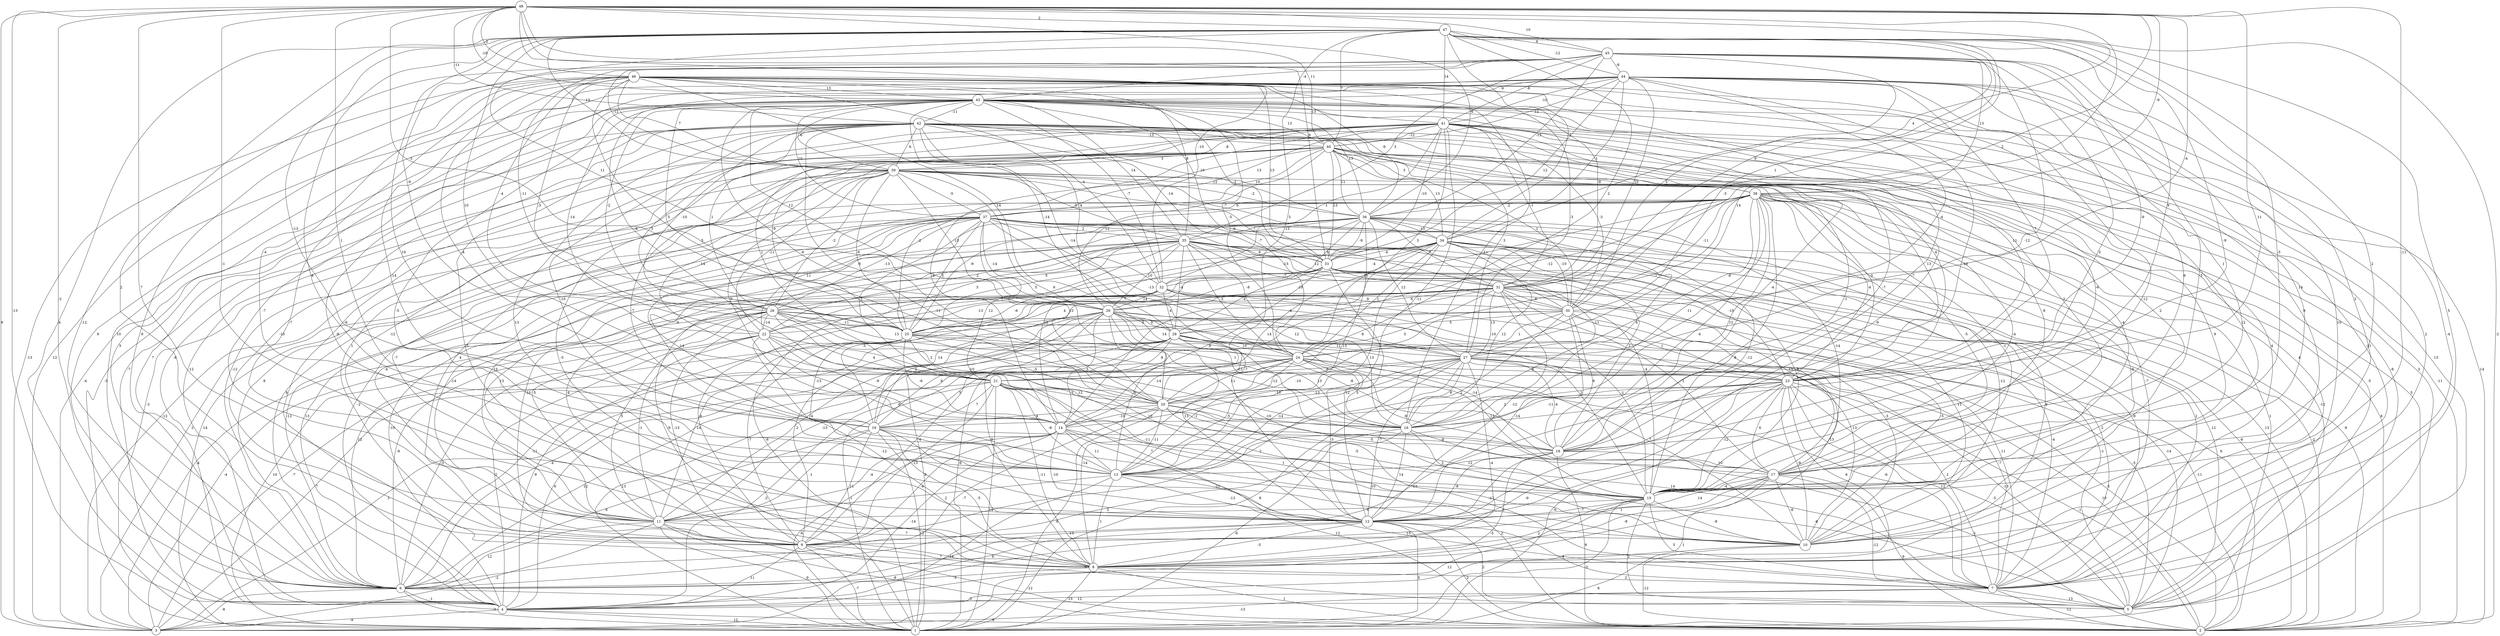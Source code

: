 graph { 
	 fontname="Helvetica,Arial,sans-serif" 
	 node [shape = circle]; 
	 48 -- 3 [label = "9"];
	 48 -- 4 [label = "-13"];
	 48 -- 6 [label = "-2"];
	 48 -- 8 [label = "7"];
	 48 -- 12 [label = "-1"];
	 48 -- 13 [label = "1"];
	 48 -- 15 [label = "-11"];
	 48 -- 16 [label = "11"];
	 48 -- 20 [label = "14"];
	 48 -- 29 [label = "-5"];
	 48 -- 30 [label = "-4"];
	 48 -- 31 [label = "2"];
	 48 -- 32 [label = "-10"];
	 48 -- 33 [label = "9"];
	 48 -- 34 [label = "4"];
	 48 -- 36 [label = "-6"];
	 48 -- 38 [label = "-9"];
	 48 -- 40 [label = "11"];
	 48 -- 42 [label = "-11"];
	 48 -- 43 [label = "-10"];
	 48 -- 45 [label = "10"];
	 48 -- 46 [label = "-2"];
	 48 -- 47 [label = "2"];
	 47 -- 2 [label = "-2"];
	 47 -- 4 [label = "4"];
	 47 -- 7 [label = "5"];
	 47 -- 9 [label = "2"];
	 47 -- 12 [label = "8"];
	 47 -- 13 [label = "10"];
	 47 -- 15 [label = "2"];
	 47 -- 17 [label = "-5"];
	 47 -- 18 [label = "-9"];
	 47 -- 19 [label = "-13"];
	 47 -- 20 [label = "3"];
	 47 -- 21 [label = "10"];
	 47 -- 22 [label = "-9"];
	 47 -- 23 [label = "9"];
	 47 -- 24 [label = "2"];
	 47 -- 27 [label = "-3"];
	 47 -- 29 [label = "11"];
	 47 -- 30 [label = "1"];
	 47 -- 31 [label = "9"];
	 47 -- 34 [label = "-1"];
	 47 -- 39 [label = "13"];
	 47 -- 40 [label = "7"];
	 47 -- 41 [label = "14"];
	 47 -- 44 [label = "-12"];
	 47 -- 45 [label = "4"];
	 46 -- 3 [label = "-13"];
	 46 -- 6 [label = "9"];
	 46 -- 7 [label = "2"];
	 46 -- 8 [label = "-7"];
	 46 -- 10 [label = "9"];
	 46 -- 13 [label = "-14"];
	 46 -- 14 [label = "-4"];
	 46 -- 15 [label = "-6"];
	 46 -- 16 [label = "-11"];
	 46 -- 17 [label = "6"];
	 46 -- 19 [label = "-4"];
	 46 -- 20 [label = "5"];
	 46 -- 24 [label = "-5"];
	 46 -- 25 [label = "-3"];
	 46 -- 26 [label = "-4"];
	 46 -- 27 [label = "-3"];
	 46 -- 28 [label = "14"];
	 46 -- 31 [label = "-8"];
	 46 -- 32 [label = "-4"];
	 46 -- 33 [label = "13"];
	 46 -- 35 [label = "8"];
	 46 -- 36 [label = "-9"];
	 46 -- 39 [label = "7"];
	 46 -- 43 [label = "13"];
	 45 -- 4 [label = "9"];
	 45 -- 6 [label = "-12"];
	 45 -- 10 [label = "2"];
	 45 -- 16 [label = "-12"];
	 45 -- 17 [label = "1"];
	 45 -- 18 [label = "3"];
	 45 -- 23 [label = "-9"];
	 45 -- 25 [label = "-11"];
	 45 -- 30 [label = "5"];
	 45 -- 35 [label = "3"];
	 45 -- 36 [label = "-13"];
	 45 -- 38 [label = "13"];
	 45 -- 39 [label = "-12"];
	 45 -- 41 [label = "-6"];
	 45 -- 43 [label = "-4"];
	 45 -- 44 [label = "-8"];
	 44 -- 3 [label = "12"];
	 44 -- 6 [label = "10"];
	 44 -- 7 [label = "-4"];
	 44 -- 8 [label = "10"];
	 44 -- 9 [label = "-7"];
	 44 -- 12 [label = "-12"];
	 44 -- 15 [label = "14"];
	 44 -- 17 [label = "-3"];
	 44 -- 18 [label = "-10"];
	 44 -- 21 [label = "-8"];
	 44 -- 23 [label = "7"];
	 44 -- 27 [label = "-4"];
	 44 -- 31 [label = "10"];
	 44 -- 33 [label = "12"];
	 44 -- 34 [label = "-1"];
	 44 -- 40 [label = "-12"];
	 44 -- 41 [label = "-10"];
	 44 -- 43 [label = "-9"];
	 43 -- 2 [label = "14"];
	 43 -- 4 [label = "7"];
	 43 -- 5 [label = "13"];
	 43 -- 6 [label = "3"];
	 43 -- 7 [label = "-11"];
	 43 -- 8 [label = "-8"];
	 43 -- 10 [label = "12"];
	 43 -- 12 [label = "-5"];
	 43 -- 18 [label = "-7"];
	 43 -- 20 [label = "-6"];
	 43 -- 22 [label = "-14"];
	 43 -- 23 [label = "11"];
	 43 -- 24 [label = "-9"];
	 43 -- 25 [label = "5"];
	 43 -- 26 [label = "-2"];
	 43 -- 28 [label = "-14"];
	 43 -- 29 [label = "12"];
	 43 -- 32 [label = "-7"];
	 43 -- 33 [label = "-2"];
	 43 -- 35 [label = "14"];
	 43 -- 36 [label = "13"];
	 43 -- 37 [label = "10"];
	 43 -- 39 [label = "-6"];
	 43 -- 40 [label = "13"];
	 43 -- 41 [label = "-13"];
	 43 -- 42 [label = "-11"];
	 42 -- 1 [label = "-3"];
	 42 -- 3 [label = "-4"];
	 42 -- 4 [label = "-7"];
	 42 -- 5 [label = "-8"];
	 42 -- 7 [label = "4"];
	 42 -- 8 [label = "-5"];
	 42 -- 9 [label = "-10"];
	 42 -- 10 [label = "9"];
	 42 -- 12 [label = "13"];
	 42 -- 13 [label = "-10"];
	 42 -- 17 [label = "2"];
	 42 -- 18 [label = "-4"];
	 42 -- 20 [label = "8"];
	 42 -- 23 [label = "4"];
	 42 -- 24 [label = "-14"];
	 42 -- 25 [label = "3"];
	 42 -- 26 [label = "-10"];
	 42 -- 27 [label = "3"];
	 42 -- 32 [label = "-4"];
	 42 -- 33 [label = "-14"];
	 42 -- 36 [label = "10"];
	 42 -- 39 [label = "6"];
	 42 -- 40 [label = "-13"];
	 41 -- 2 [label = "-11"];
	 41 -- 4 [label = "-12"];
	 41 -- 5 [label = "3"];
	 41 -- 6 [label = "-6"];
	 41 -- 8 [label = "4"];
	 41 -- 11 [label = "-6"];
	 41 -- 12 [label = "-9"];
	 41 -- 13 [label = "-11"];
	 41 -- 14 [label = "-4"];
	 41 -- 15 [label = "2"];
	 41 -- 18 [label = "-7"];
	 41 -- 21 [label = "1"];
	 41 -- 24 [label = "3"];
	 41 -- 25 [label = "-9"];
	 41 -- 26 [label = "1"];
	 41 -- 30 [label = "-3"];
	 41 -- 31 [label = "-1"];
	 41 -- 32 [label = "-1"];
	 41 -- 33 [label = "-10"];
	 41 -- 37 [label = "13"];
	 41 -- 39 [label = "-8"];
	 41 -- 40 [label = "-12"];
	 40 -- 2 [label = "5"];
	 40 -- 5 [label = "-5"];
	 40 -- 6 [label = "-12"];
	 40 -- 8 [label = "-5"];
	 40 -- 9 [label = "1"];
	 40 -- 11 [label = "-12"];
	 40 -- 13 [label = "-7"];
	 40 -- 15 [label = "-4"];
	 40 -- 17 [label = "8"];
	 40 -- 18 [label = "-1"];
	 40 -- 21 [label = "14"];
	 40 -- 23 [label = "13"];
	 40 -- 25 [label = "-2"];
	 40 -- 29 [label = "12"];
	 40 -- 30 [label = "1"];
	 40 -- 33 [label = "13"];
	 40 -- 34 [label = "13"];
	 40 -- 36 [label = "11"];
	 40 -- 37 [label = "10"];
	 40 -- 38 [label = "3"];
	 40 -- 39 [label = "3"];
	 39 -- 1 [label = "-2"];
	 39 -- 4 [label = "8"];
	 39 -- 6 [label = "8"];
	 39 -- 9 [label = "4"];
	 39 -- 14 [label = "9"];
	 39 -- 15 [label = "-4"];
	 39 -- 20 [label = "6"];
	 39 -- 22 [label = "-11"];
	 39 -- 23 [label = "-5"];
	 39 -- 25 [label = "-6"];
	 39 -- 26 [label = "-2"];
	 39 -- 29 [label = "-13"];
	 39 -- 31 [label = "7"];
	 39 -- 34 [label = "-7"];
	 39 -- 35 [label = "-5"];
	 39 -- 36 [label = "-2"];
	 39 -- 37 [label = "-5"];
	 39 -- 38 [label = "12"];
	 38 -- 1 [label = "1"];
	 38 -- 2 [label = "6"];
	 38 -- 3 [label = "-12"];
	 38 -- 4 [label = "-2"];
	 38 -- 5 [label = "-12"];
	 38 -- 8 [label = "-7"];
	 38 -- 10 [label = "-6"];
	 38 -- 11 [label = "-7"];
	 38 -- 12 [label = "8"];
	 38 -- 13 [label = "-4"];
	 38 -- 14 [label = "-4"];
	 38 -- 15 [label = "-1"];
	 38 -- 16 [label = "11"];
	 38 -- 17 [label = "-5"];
	 38 -- 18 [label = "12"];
	 38 -- 23 [label = "-4"];
	 38 -- 24 [label = "-7"];
	 38 -- 25 [label = "-9"];
	 38 -- 27 [label = "-8"];
	 38 -- 28 [label = "-12"];
	 38 -- 31 [label = "-11"];
	 38 -- 36 [label = "-2"];
	 38 -- 37 [label = "6"];
	 37 -- 1 [label = "14"];
	 37 -- 2 [label = "13"];
	 37 -- 3 [label = "2"];
	 37 -- 4 [label = "13"];
	 37 -- 9 [label = "-14"];
	 37 -- 11 [label = "-4"];
	 37 -- 12 [label = "-7"];
	 37 -- 13 [label = "14"];
	 37 -- 15 [label = "-12"];
	 37 -- 16 [label = "-11"];
	 37 -- 17 [label = "-14"];
	 37 -- 20 [label = "13"];
	 37 -- 21 [label = "-5"];
	 37 -- 22 [label = "11"];
	 37 -- 25 [label = "5"];
	 37 -- 26 [label = "-13"];
	 37 -- 27 [label = "-13"];
	 37 -- 29 [label = "-14"];
	 37 -- 30 [label = "12"];
	 37 -- 33 [label = "-7"];
	 37 -- 35 [label = "2"];
	 36 -- 1 [label = "-9"];
	 36 -- 2 [label = "-9"];
	 36 -- 10 [label = "-12"];
	 36 -- 11 [label = "13"];
	 36 -- 13 [label = "13"];
	 36 -- 14 [label = "12"];
	 36 -- 16 [label = "6"];
	 36 -- 19 [label = "-6"];
	 36 -- 22 [label = "-2"];
	 36 -- 27 [label = "12"];
	 36 -- 30 [label = "-10"];
	 36 -- 31 [label = "7"];
	 36 -- 32 [label = "6"];
	 36 -- 33 [label = "-9"];
	 36 -- 34 [label = "-13"];
	 36 -- 35 [label = "-13"];
	 35 -- 2 [label = "-6"];
	 35 -- 4 [label = "-10"];
	 35 -- 5 [label = "12"];
	 35 -- 6 [label = "-12"];
	 35 -- 7 [label = "-9"];
	 35 -- 9 [label = "-10"];
	 35 -- 11 [label = "13"];
	 35 -- 15 [label = "-4"];
	 35 -- 16 [label = "12"];
	 35 -- 21 [label = "12"];
	 35 -- 22 [label = "3"];
	 35 -- 24 [label = "-3"];
	 35 -- 25 [label = "5"];
	 35 -- 28 [label = "-4"];
	 35 -- 29 [label = "10"];
	 35 -- 30 [label = "-7"];
	 35 -- 31 [label = "-13"];
	 35 -- 33 [label = "6"];
	 34 -- 1 [label = "-6"];
	 34 -- 2 [label = "-2"];
	 34 -- 7 [label = "2"];
	 34 -- 8 [label = "9"];
	 34 -- 9 [label = "-4"];
	 34 -- 13 [label = "13"];
	 34 -- 14 [label = "14"];
	 34 -- 15 [label = "-5"];
	 34 -- 16 [label = "12"];
	 34 -- 18 [label = "-1"];
	 34 -- 23 [label = "-10"];
	 34 -- 24 [label = "1"];
	 34 -- 25 [label = "-10"];
	 34 -- 26 [label = "5"];
	 34 -- 32 [label = "-4"];
	 34 -- 33 [label = "-4"];
	 33 -- 2 [label = "6"];
	 33 -- 7 [label = "2"];
	 33 -- 10 [label = "11"];
	 33 -- 11 [label = "-5"];
	 33 -- 12 [label = "12"];
	 33 -- 14 [label = "8"];
	 33 -- 17 [label = "13"];
	 33 -- 19 [label = "-5"];
	 33 -- 25 [label = "7"];
	 33 -- 28 [label = "-4"];
	 33 -- 29 [label = "-8"];
	 33 -- 31 [label = "10"];
	 32 -- 3 [label = "-4"];
	 32 -- 5 [label = "-14"];
	 32 -- 9 [label = "-9"];
	 32 -- 10 [label = "-3"];
	 32 -- 15 [label = "2"];
	 32 -- 22 [label = "-11"];
	 32 -- 23 [label = "-10"];
	 32 -- 25 [label = "-6"];
	 32 -- 26 [label = "7"];
	 32 -- 28 [label = "4"];
	 32 -- 29 [label = "14"];
	 32 -- 30 [label = "9"];
	 31 -- 1 [label = "-6"];
	 31 -- 5 [label = "-1"];
	 31 -- 6 [label = "12"];
	 31 -- 7 [label = "-4"];
	 31 -- 10 [label = "-5"];
	 31 -- 12 [label = "-12"];
	 31 -- 15 [label = "-1"];
	 31 -- 17 [label = "1"];
	 31 -- 19 [label = "14"];
	 31 -- 21 [label = "5"];
	 31 -- 22 [label = "-13"];
	 31 -- 25 [label = "4"];
	 31 -- 27 [label = "13"];
	 31 -- 29 [label = "6"];
	 31 -- 30 [label = "-6"];
	 30 -- 5 [label = "-5"];
	 30 -- 8 [label = "13"];
	 30 -- 11 [label = "-4"];
	 30 -- 12 [label = "-14"];
	 30 -- 13 [label = "2"];
	 30 -- 18 [label = "9"];
	 30 -- 23 [label = "1"];
	 30 -- 24 [label = "1"];
	 30 -- 25 [label = "4"];
	 30 -- 28 [label = "5"];
	 29 -- 1 [label = "8"];
	 29 -- 2 [label = "-11"];
	 29 -- 3 [label = "-7"];
	 29 -- 6 [label = "-11"];
	 29 -- 8 [label = "5"];
	 29 -- 9 [label = "2"];
	 29 -- 12 [label = "13"];
	 29 -- 13 [label = "4"];
	 29 -- 14 [label = "3"];
	 29 -- 16 [label = "-13"];
	 29 -- 17 [label = "-14"];
	 29 -- 18 [label = "-8"];
	 29 -- 19 [label = "2"];
	 29 -- 24 [label = "14"];
	 29 -- 27 [label = "8"];
	 29 -- 28 [label = "9"];
	 28 -- 1 [label = "13"];
	 28 -- 2 [label = "-5"];
	 28 -- 3 [label = "7"];
	 28 -- 6 [label = "-4"];
	 28 -- 7 [label = "-7"];
	 28 -- 9 [label = "-4"];
	 28 -- 10 [label = "7"];
	 28 -- 11 [label = "-13"];
	 28 -- 15 [label = "13"];
	 28 -- 16 [label = "13"];
	 28 -- 19 [label = "6"];
	 28 -- 20 [label = "-1"];
	 28 -- 21 [label = "8"];
	 28 -- 24 [label = "10"];
	 28 -- 27 [label = "12"];
	 27 -- 1 [label = "8"];
	 27 -- 2 [label = "10"];
	 27 -- 5 [label = "-13"];
	 27 -- 7 [label = "2"];
	 27 -- 8 [label = "-4"];
	 27 -- 9 [label = "2"];
	 27 -- 12 [label = "-7"];
	 27 -- 13 [label = "-14"];
	 27 -- 14 [label = "-13"];
	 27 -- 16 [label = "9"];
	 27 -- 18 [label = "-4"];
	 27 -- 20 [label = "-10"];
	 27 -- 21 [label = "-8"];
	 27 -- 23 [label = "-7"];
	 26 -- 1 [label = "10"];
	 26 -- 3 [label = "-4"];
	 26 -- 6 [label = "-9"];
	 26 -- 7 [label = "11"];
	 26 -- 9 [label = "-13"];
	 26 -- 10 [label = "13"];
	 26 -- 11 [label = "5"];
	 26 -- 16 [label = "-10"];
	 26 -- 18 [label = "-14"];
	 26 -- 20 [label = "4"];
	 26 -- 22 [label = "-14"];
	 26 -- 24 [label = "13"];
	 26 -- 25 [label = "-11"];
	 25 -- 4 [label = "9"];
	 25 -- 9 [label = "-7"];
	 25 -- 11 [label = "14"];
	 25 -- 14 [label = "-6"];
	 25 -- 15 [label = "-10"];
	 25 -- 16 [label = "-12"];
	 25 -- 19 [label = "-13"];
	 25 -- 20 [label = "-5"];
	 25 -- 21 [label = "2"];
	 25 -- 23 [label = "1"];
	 24 -- 1 [label = "1"];
	 24 -- 3 [label = "3"];
	 24 -- 4 [label = "6"];
	 24 -- 7 [label = "-6"];
	 24 -- 8 [label = "-14"];
	 24 -- 12 [label = "-3"];
	 24 -- 13 [label = "-1"];
	 24 -- 16 [label = "5"];
	 24 -- 17 [label = "-9"];
	 24 -- 19 [label = "5"];
	 24 -- 20 [label = "11"];
	 24 -- 23 [label = "9"];
	 23 -- 1 [label = "-6"];
	 23 -- 2 [label = "-1"];
	 23 -- 4 [label = "-9"];
	 23 -- 5 [label = "-3"];
	 23 -- 6 [label = "13"];
	 23 -- 7 [label = "12"];
	 23 -- 8 [label = "6"];
	 23 -- 10 [label = "-9"];
	 23 -- 15 [label = "-12"];
	 23 -- 16 [label = "-11"];
	 23 -- 17 [label = "6"];
	 23 -- 19 [label = "2"];
	 23 -- 20 [label = "-10"];
	 22 -- 4 [label = "2"];
	 22 -- 6 [label = "-3"];
	 22 -- 8 [label = "-12"];
	 22 -- 11 [label = "-1"];
	 22 -- 13 [label = "-6"];
	 22 -- 14 [label = "-9"];
	 22 -- 15 [label = "10"];
	 22 -- 18 [label = "12"];
	 21 -- 1 [label = "14"];
	 21 -- 4 [label = "-2"];
	 21 -- 6 [label = "12"];
	 21 -- 7 [label = "14"];
	 21 -- 8 [label = "-11"];
	 21 -- 9 [label = "-13"];
	 21 -- 10 [label = "1"];
	 21 -- 12 [label = "7"];
	 21 -- 13 [label = "-8"];
	 21 -- 15 [label = "-11"];
	 21 -- 19 [label = "7"];
	 21 -- 20 [label = "3"];
	 20 -- 1 [label = "9"];
	 20 -- 6 [label = "-7"];
	 20 -- 7 [label = "-12"];
	 20 -- 13 [label = "-11"];
	 20 -- 14 [label = "-10"];
	 20 -- 15 [label = "-5"];
	 20 -- 16 [label = "-5"];
	 20 -- 17 [label = "-5"];
	 20 -- 19 [label = "4"];
	 19 -- 1 [label = "12"];
	 19 -- 2 [label = "2"];
	 19 -- 6 [label = "6"];
	 19 -- 8 [label = "-5"];
	 19 -- 9 [label = "11"];
	 19 -- 10 [label = "-10"];
	 19 -- 11 [label = "-1"];
	 19 -- 18 [label = "-9"];
	 18 -- 2 [label = "9"];
	 18 -- 4 [label = "-5"];
	 18 -- 12 [label = "-8"];
	 18 -- 13 [label = "12"];
	 18 -- 17 [label = "10"];
	 17 -- 2 [label = "9"];
	 17 -- 4 [label = "1"];
	 17 -- 5 [label = "-12"];
	 17 -- 8 [label = "-8"];
	 17 -- 9 [label = "1"];
	 17 -- 10 [label = "-8"];
	 17 -- 12 [label = "14"];
	 17 -- 15 [label = "-4"];
	 16 -- 1 [label = "-6"];
	 16 -- 2 [label = "-1"];
	 16 -- 6 [label = "5"];
	 16 -- 12 [label = "14"];
	 16 -- 15 [label = "2"];
	 15 -- 1 [label = "-3"];
	 15 -- 3 [label = "12"];
	 15 -- 5 [label = "2"];
	 15 -- 7 [label = "5"];
	 15 -- 8 [label = "-2"];
	 15 -- 10 [label = "-8"];
	 15 -- 11 [label = "6"];
	 15 -- 12 [label = "-7"];
	 14 -- 1 [label = "-6"];
	 14 -- 2 [label = "12"];
	 14 -- 4 [label = "-14"];
	 14 -- 5 [label = "-8"];
	 14 -- 9 [label = "-4"];
	 14 -- 10 [label = "-10"];
	 14 -- 11 [label = "-4"];
	 14 -- 12 [label = "-10"];
	 14 -- 13 [label = "11"];
	 13 -- 3 [label = "14"];
	 13 -- 7 [label = "13"];
	 13 -- 8 [label = "1"];
	 13 -- 10 [label = "-1"];
	 13 -- 11 [label = "2"];
	 13 -- 12 [label = "-13"];
	 12 -- 1 [label = "5"];
	 12 -- 2 [label = "2"];
	 12 -- 5 [label = "2"];
	 12 -- 6 [label = "6"];
	 12 -- 7 [label = "4"];
	 12 -- 8 [label = "-5"];
	 12 -- 9 [label = "-13"];
	 11 -- 1 [label = "9"];
	 11 -- 2 [label = "-8"];
	 11 -- 3 [label = "-2"];
	 11 -- 5 [label = "9"];
	 11 -- 6 [label = "12"];
	 11 -- 10 [label = "7"];
	 10 -- 1 [label = "8"];
	 10 -- 2 [label = "-12"];
	 9 -- 1 [label = "-7"];
	 9 -- 2 [label = "-12"];
	 9 -- 4 [label = "11"];
	 9 -- 8 [label = "7"];
	 8 -- 1 [label = "13"];
	 8 -- 2 [label = "1"];
	 8 -- 6 [label = "-3"];
	 8 -- 7 [label = "2"];
	 7 -- 2 [label = "-12"];
	 7 -- 3 [label = "-13"];
	 7 -- 4 [label = "12"];
	 7 -- 5 [label = "13"];
	 6 -- 1 [label = "-3"];
	 6 -- 3 [label = "-8"];
	 6 -- 4 [label = "-1"];
	 6 -- 5 [label = "-5"];
	 4 -- 1 [label = "12"];
	 4 -- 2 [label = "-6"];
	 4 -- 3 [label = "-9"];
	 1;
	 2;
	 3;
	 4;
	 5;
	 6;
	 7;
	 8;
	 9;
	 10;
	 11;
	 12;
	 13;
	 14;
	 15;
	 16;
	 17;
	 18;
	 19;
	 20;
	 21;
	 22;
	 23;
	 24;
	 25;
	 26;
	 27;
	 28;
	 29;
	 30;
	 31;
	 32;
	 33;
	 34;
	 35;
	 36;
	 37;
	 38;
	 39;
	 40;
	 41;
	 42;
	 43;
	 44;
	 45;
	 46;
	 47;
	 48;
}
